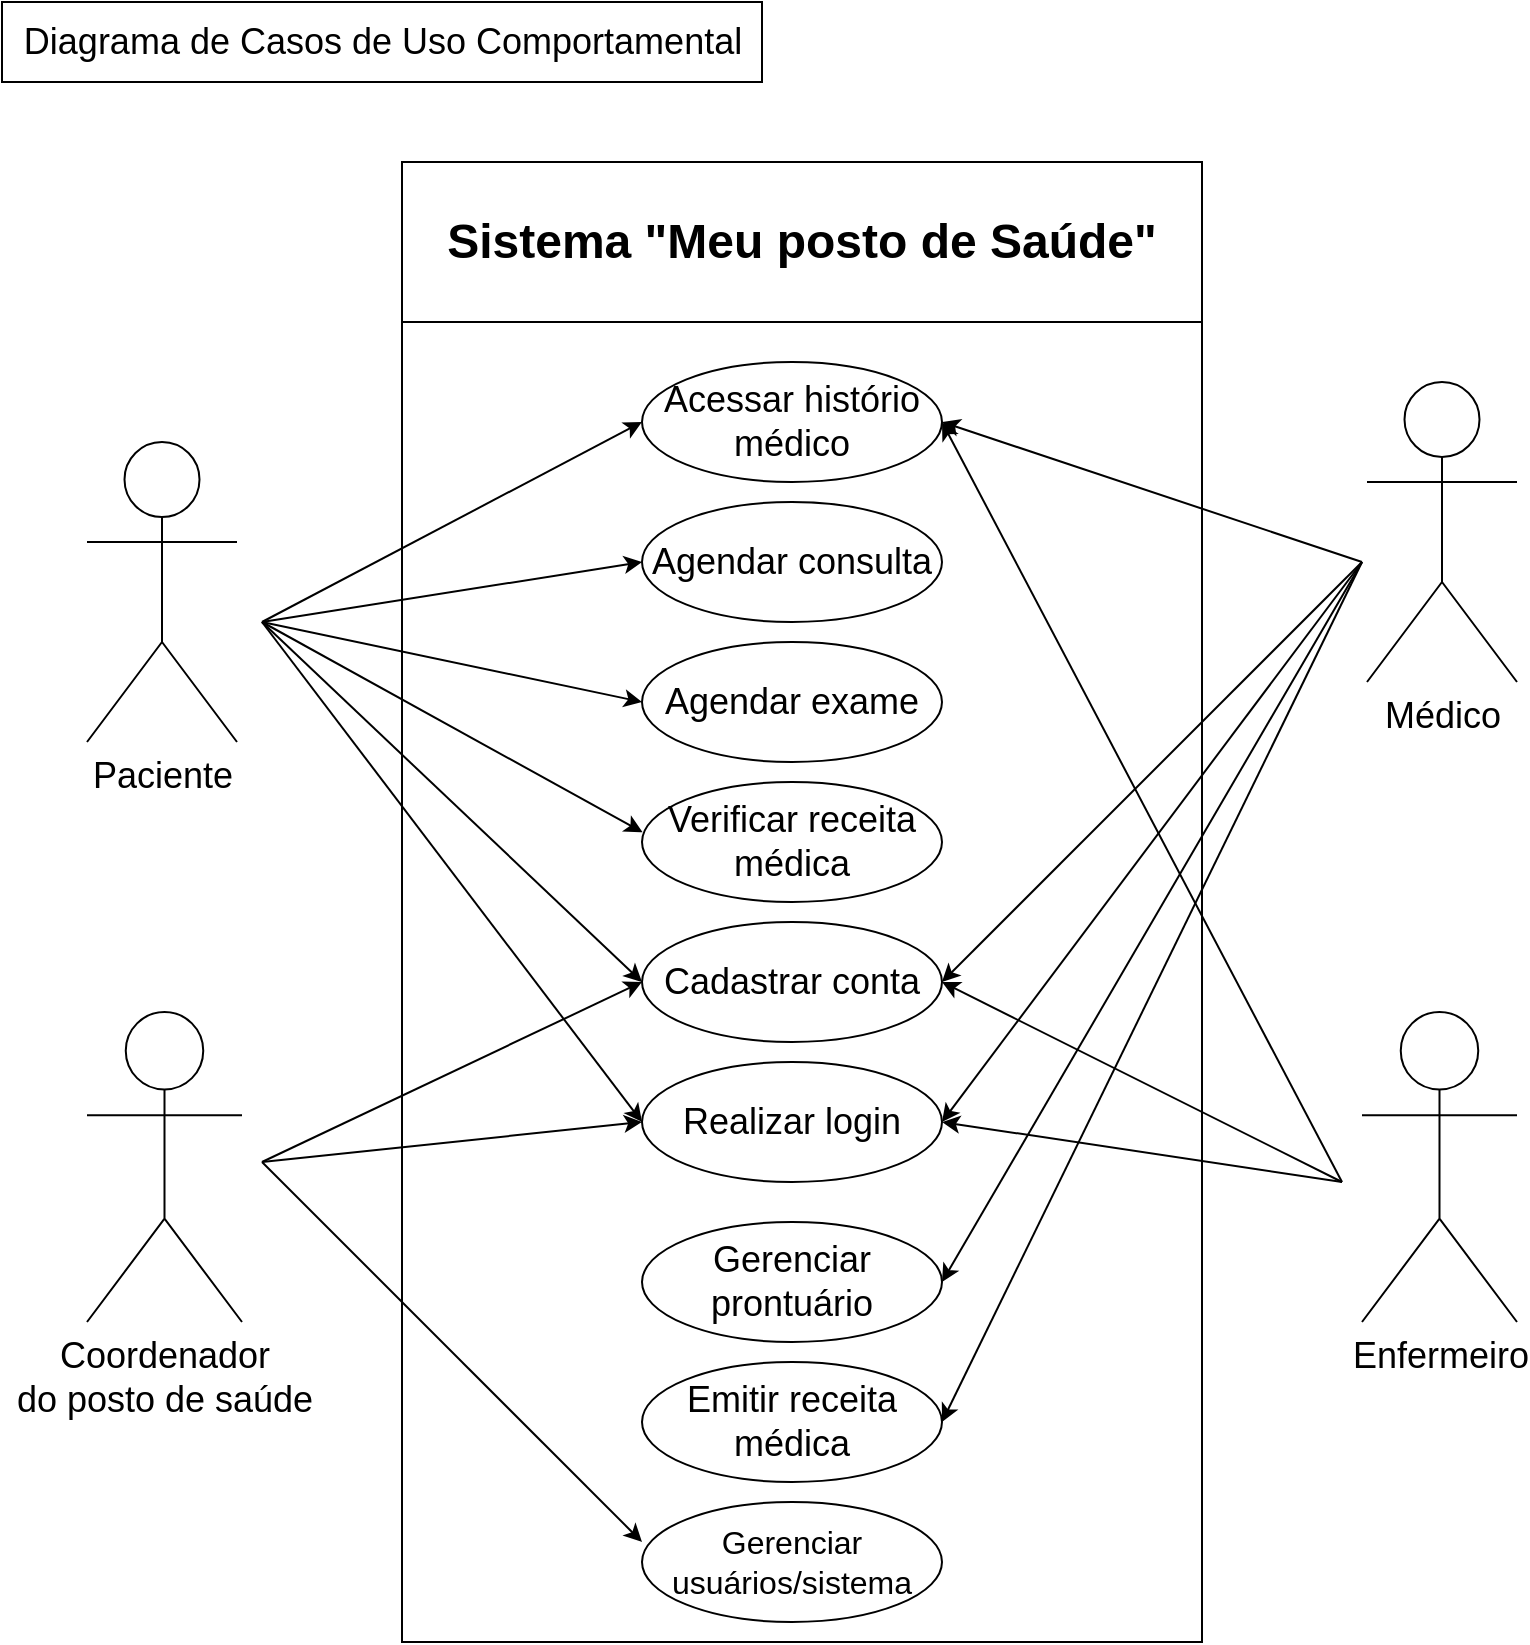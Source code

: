 <mxfile version="28.2.5">
  <diagram name="Página-1" id="CD02W3V0j9W9ODvmm2YW">
    <mxGraphModel dx="2037" dy="2230" grid="1" gridSize="10" guides="1" tooltips="1" connect="1" arrows="1" fold="1" page="1" pageScale="1" pageWidth="827" pageHeight="1169" math="0" shadow="0">
      <root>
        <mxCell id="0" />
        <mxCell id="1" parent="0" />
        <mxCell id="k_DHxyyt-Dbyr2-88p-c-59" value="" style="rounded=0;whiteSpace=wrap;html=1;" vertex="1" parent="1">
          <mxGeometry y="-40" width="380" height="40" as="geometry" />
        </mxCell>
        <mxCell id="k_DHxyyt-Dbyr2-88p-c-1" value="&lt;span style=&quot;font-size: 18px;&quot;&gt;Paciente&lt;/span&gt;" style="shape=umlActor;verticalLabelPosition=bottom;verticalAlign=top;html=1;outlineConnect=0;" vertex="1" parent="1">
          <mxGeometry x="42.5" y="180" width="75" height="150" as="geometry" />
        </mxCell>
        <mxCell id="k_DHxyyt-Dbyr2-88p-c-11" value="&lt;font style=&quot;font-size: 24px;&quot;&gt;Sistema &quot;Meu posto de Saúde&quot;&lt;/font&gt;" style="swimlane;whiteSpace=wrap;html=1;startSize=80;" vertex="1" parent="1">
          <mxGeometry x="200" y="40" width="400" height="740" as="geometry" />
        </mxCell>
        <mxCell id="k_DHxyyt-Dbyr2-88p-c-19" value="&lt;font style=&quot;font-size: 18px;&quot;&gt;Cadastrar conta&lt;/font&gt;" style="ellipse;whiteSpace=wrap;html=1;" vertex="1" parent="k_DHxyyt-Dbyr2-88p-c-11">
          <mxGeometry x="120" y="380" width="150" height="60" as="geometry" />
        </mxCell>
        <mxCell id="k_DHxyyt-Dbyr2-88p-c-21" value="&lt;font style=&quot;font-size: 18px;&quot;&gt;Realizar login&lt;/font&gt;" style="ellipse;whiteSpace=wrap;html=1;" vertex="1" parent="k_DHxyyt-Dbyr2-88p-c-11">
          <mxGeometry x="120" y="450" width="150" height="60" as="geometry" />
        </mxCell>
        <mxCell id="k_DHxyyt-Dbyr2-88p-c-22" value="&lt;font style=&quot;font-size: 18px;&quot;&gt;Agendar consulta&lt;/font&gt;" style="ellipse;whiteSpace=wrap;html=1;" vertex="1" parent="k_DHxyyt-Dbyr2-88p-c-11">
          <mxGeometry x="120" y="170" width="150" height="60" as="geometry" />
        </mxCell>
        <mxCell id="k_DHxyyt-Dbyr2-88p-c-24" value="&lt;font style=&quot;font-size: 18px;&quot;&gt;Agendar exame&lt;/font&gt;" style="ellipse;whiteSpace=wrap;html=1;" vertex="1" parent="k_DHxyyt-Dbyr2-88p-c-11">
          <mxGeometry x="120" y="240" width="150" height="60" as="geometry" />
        </mxCell>
        <mxCell id="k_DHxyyt-Dbyr2-88p-c-25" value="&lt;font style=&quot;font-size: 18px;&quot;&gt;Acessar histório médico&lt;/font&gt;" style="ellipse;whiteSpace=wrap;html=1;" vertex="1" parent="k_DHxyyt-Dbyr2-88p-c-11">
          <mxGeometry x="120" y="100" width="150" height="60" as="geometry" />
        </mxCell>
        <mxCell id="k_DHxyyt-Dbyr2-88p-c-31" value="&lt;span style=&quot;font-size: 18px;&quot;&gt;Gerenciar prontuário&lt;/span&gt;" style="ellipse;whiteSpace=wrap;html=1;" vertex="1" parent="k_DHxyyt-Dbyr2-88p-c-11">
          <mxGeometry x="120" y="530" width="150" height="60" as="geometry" />
        </mxCell>
        <mxCell id="k_DHxyyt-Dbyr2-88p-c-32" value="&lt;font style=&quot;font-size: 18px;&quot;&gt;Emitir receita médica&lt;/font&gt;" style="ellipse;whiteSpace=wrap;html=1;" vertex="1" parent="k_DHxyyt-Dbyr2-88p-c-11">
          <mxGeometry x="120" y="600" width="150" height="60" as="geometry" />
        </mxCell>
        <mxCell id="k_DHxyyt-Dbyr2-88p-c-43" value="&lt;font style=&quot;font-size: 16px;&quot;&gt;Gerenciar usuários/sistema&lt;/font&gt;" style="ellipse;whiteSpace=wrap;html=1;" vertex="1" parent="k_DHxyyt-Dbyr2-88p-c-11">
          <mxGeometry x="120" y="670" width="150" height="60" as="geometry" />
        </mxCell>
        <mxCell id="k_DHxyyt-Dbyr2-88p-c-26" value="&lt;font style=&quot;font-size: 18px;&quot;&gt;Verificar receita médica&lt;/font&gt;" style="ellipse;whiteSpace=wrap;html=1;" vertex="1" parent="k_DHxyyt-Dbyr2-88p-c-11">
          <mxGeometry x="120" y="310" width="150" height="60" as="geometry" />
        </mxCell>
        <mxCell id="k_DHxyyt-Dbyr2-88p-c-47" value="" style="endArrow=classic;html=1;rounded=0;entryX=1;entryY=0.5;entryDx=0;entryDy=0;" edge="1" parent="k_DHxyyt-Dbyr2-88p-c-11" target="k_DHxyyt-Dbyr2-88p-c-21">
          <mxGeometry width="50" height="50" relative="1" as="geometry">
            <mxPoint x="470" y="510" as="sourcePoint" />
            <mxPoint x="450" y="460" as="targetPoint" />
          </mxGeometry>
        </mxCell>
        <mxCell id="k_DHxyyt-Dbyr2-88p-c-49" value="" style="endArrow=classic;html=1;rounded=0;entryX=1;entryY=0.5;entryDx=0;entryDy=0;" edge="1" parent="k_DHxyyt-Dbyr2-88p-c-11" target="k_DHxyyt-Dbyr2-88p-c-25">
          <mxGeometry width="50" height="50" relative="1" as="geometry">
            <mxPoint x="470" y="510" as="sourcePoint" />
            <mxPoint x="370" y="280" as="targetPoint" />
          </mxGeometry>
        </mxCell>
        <mxCell id="k_DHxyyt-Dbyr2-88p-c-50" value="" style="endArrow=classic;html=1;rounded=0;entryX=1;entryY=0.5;entryDx=0;entryDy=0;" edge="1" parent="k_DHxyyt-Dbyr2-88p-c-11" target="k_DHxyyt-Dbyr2-88p-c-25">
          <mxGeometry width="50" height="50" relative="1" as="geometry">
            <mxPoint x="480" y="200" as="sourcePoint" />
            <mxPoint x="350" y="240" as="targetPoint" />
          </mxGeometry>
        </mxCell>
        <mxCell id="k_DHxyyt-Dbyr2-88p-c-51" value="" style="endArrow=classic;html=1;rounded=0;" edge="1" parent="k_DHxyyt-Dbyr2-88p-c-11">
          <mxGeometry width="50" height="50" relative="1" as="geometry">
            <mxPoint x="480" y="200" as="sourcePoint" />
            <mxPoint x="270" y="410" as="targetPoint" />
          </mxGeometry>
        </mxCell>
        <mxCell id="k_DHxyyt-Dbyr2-88p-c-52" value="" style="endArrow=classic;html=1;rounded=0;entryX=1;entryY=0.5;entryDx=0;entryDy=0;" edge="1" parent="k_DHxyyt-Dbyr2-88p-c-11" target="k_DHxyyt-Dbyr2-88p-c-21">
          <mxGeometry width="50" height="50" relative="1" as="geometry">
            <mxPoint x="480" y="200" as="sourcePoint" />
            <mxPoint x="370" y="380" as="targetPoint" />
          </mxGeometry>
        </mxCell>
        <mxCell id="k_DHxyyt-Dbyr2-88p-c-53" value="" style="endArrow=classic;html=1;rounded=0;entryX=1;entryY=0.5;entryDx=0;entryDy=0;" edge="1" parent="k_DHxyyt-Dbyr2-88p-c-11" target="k_DHxyyt-Dbyr2-88p-c-31">
          <mxGeometry width="50" height="50" relative="1" as="geometry">
            <mxPoint x="480" y="200" as="sourcePoint" />
            <mxPoint x="330" y="550" as="targetPoint" />
          </mxGeometry>
        </mxCell>
        <mxCell id="k_DHxyyt-Dbyr2-88p-c-54" value="" style="endArrow=classic;html=1;rounded=0;entryX=1;entryY=0.5;entryDx=0;entryDy=0;" edge="1" parent="k_DHxyyt-Dbyr2-88p-c-11" target="k_DHxyyt-Dbyr2-88p-c-32">
          <mxGeometry width="50" height="50" relative="1" as="geometry">
            <mxPoint x="480" y="200" as="sourcePoint" />
            <mxPoint x="350" y="590" as="targetPoint" />
          </mxGeometry>
        </mxCell>
        <mxCell id="k_DHxyyt-Dbyr2-88p-c-23" value="&lt;span style=&quot;font-size: 18px;&quot;&gt;Enfermeiro&lt;/span&gt;" style="shape=umlActor;verticalLabelPosition=bottom;verticalAlign=top;html=1;outlineConnect=0;" vertex="1" parent="1">
          <mxGeometry x="680" y="465" width="77.5" height="155" as="geometry" />
        </mxCell>
        <mxCell id="k_DHxyyt-Dbyr2-88p-c-28" value="&lt;span style=&quot;font-size: 18px;&quot;&gt;Coordenador&lt;/span&gt;&lt;div&gt;&lt;span style=&quot;font-size: 18px;&quot;&gt;do posto de saúde&lt;/span&gt;&lt;/div&gt;" style="shape=umlActor;verticalLabelPosition=bottom;verticalAlign=top;html=1;outlineConnect=0;" vertex="1" parent="1">
          <mxGeometry x="42.5" y="465" width="77.5" height="155" as="geometry" />
        </mxCell>
        <mxCell id="k_DHxyyt-Dbyr2-88p-c-29" value="&lt;span style=&quot;font-size: 18px;&quot;&gt;Médico&lt;/span&gt;" style="shape=umlActor;verticalLabelPosition=bottom;verticalAlign=top;html=1;outlineConnect=0;" vertex="1" parent="1">
          <mxGeometry x="682.5" y="150" width="75" height="150" as="geometry" />
        </mxCell>
        <mxCell id="k_DHxyyt-Dbyr2-88p-c-36" value="" style="endArrow=classic;html=1;rounded=0;entryX=0;entryY=0.5;entryDx=0;entryDy=0;" edge="1" parent="1" target="k_DHxyyt-Dbyr2-88p-c-19">
          <mxGeometry width="50" height="50" relative="1" as="geometry">
            <mxPoint x="130" y="270" as="sourcePoint" />
            <mxPoint x="300" y="180" as="targetPoint" />
          </mxGeometry>
        </mxCell>
        <mxCell id="k_DHxyyt-Dbyr2-88p-c-37" value="" style="endArrow=classic;html=1;rounded=0;entryX=0;entryY=0.5;entryDx=0;entryDy=0;" edge="1" parent="1" target="k_DHxyyt-Dbyr2-88p-c-21">
          <mxGeometry width="50" height="50" relative="1" as="geometry">
            <mxPoint x="130" y="270" as="sourcePoint" />
            <mxPoint x="400" y="290" as="targetPoint" />
          </mxGeometry>
        </mxCell>
        <mxCell id="k_DHxyyt-Dbyr2-88p-c-38" value="" style="endArrow=classic;html=1;rounded=0;entryX=0;entryY=0.5;entryDx=0;entryDy=0;" edge="1" parent="1" target="k_DHxyyt-Dbyr2-88p-c-22">
          <mxGeometry width="50" height="50" relative="1" as="geometry">
            <mxPoint x="130" y="270" as="sourcePoint" />
            <mxPoint x="350" y="290" as="targetPoint" />
          </mxGeometry>
        </mxCell>
        <mxCell id="k_DHxyyt-Dbyr2-88p-c-39" value="" style="endArrow=classic;html=1;rounded=0;entryX=0;entryY=0.5;entryDx=0;entryDy=0;" edge="1" parent="1" target="k_DHxyyt-Dbyr2-88p-c-24">
          <mxGeometry width="50" height="50" relative="1" as="geometry">
            <mxPoint x="130" y="270" as="sourcePoint" />
            <mxPoint x="420" y="370" as="targetPoint" />
          </mxGeometry>
        </mxCell>
        <mxCell id="k_DHxyyt-Dbyr2-88p-c-40" value="" style="endArrow=classic;html=1;rounded=0;entryX=0;entryY=0.5;entryDx=0;entryDy=0;" edge="1" parent="1" target="k_DHxyyt-Dbyr2-88p-c-25">
          <mxGeometry width="50" height="50" relative="1" as="geometry">
            <mxPoint x="130" y="270" as="sourcePoint" />
            <mxPoint x="400" y="490" as="targetPoint" />
          </mxGeometry>
        </mxCell>
        <mxCell id="k_DHxyyt-Dbyr2-88p-c-42" value="" style="endArrow=classic;html=1;rounded=0;entryX=0;entryY=0.333;entryDx=0;entryDy=0;entryPerimeter=0;" edge="1" parent="1" target="k_DHxyyt-Dbyr2-88p-c-43">
          <mxGeometry width="50" height="50" relative="1" as="geometry">
            <mxPoint x="130" y="540" as="sourcePoint" />
            <mxPoint x="270" y="550" as="targetPoint" />
          </mxGeometry>
        </mxCell>
        <mxCell id="k_DHxyyt-Dbyr2-88p-c-44" value="" style="endArrow=classic;html=1;rounded=0;" edge="1" parent="1">
          <mxGeometry width="50" height="50" relative="1" as="geometry">
            <mxPoint x="130" y="540" as="sourcePoint" />
            <mxPoint x="320" y="520" as="targetPoint" />
          </mxGeometry>
        </mxCell>
        <mxCell id="k_DHxyyt-Dbyr2-88p-c-45" value="" style="endArrow=classic;html=1;rounded=0;entryX=0.002;entryY=0.419;entryDx=0;entryDy=0;entryPerimeter=0;" edge="1" parent="1" target="k_DHxyyt-Dbyr2-88p-c-26">
          <mxGeometry width="50" height="50" relative="1" as="geometry">
            <mxPoint x="130" y="270" as="sourcePoint" />
            <mxPoint x="460" y="380" as="targetPoint" />
          </mxGeometry>
        </mxCell>
        <mxCell id="k_DHxyyt-Dbyr2-88p-c-46" value="" style="endArrow=classic;html=1;rounded=0;" edge="1" parent="1">
          <mxGeometry width="50" height="50" relative="1" as="geometry">
            <mxPoint x="130" y="540" as="sourcePoint" />
            <mxPoint x="320" y="450" as="targetPoint" />
          </mxGeometry>
        </mxCell>
        <mxCell id="k_DHxyyt-Dbyr2-88p-c-48" value="" style="endArrow=classic;html=1;rounded=0;entryX=1;entryY=0.5;entryDx=0;entryDy=0;" edge="1" parent="1" target="k_DHxyyt-Dbyr2-88p-c-19">
          <mxGeometry width="50" height="50" relative="1" as="geometry">
            <mxPoint x="670" y="550" as="sourcePoint" />
            <mxPoint x="680" y="420" as="targetPoint" />
          </mxGeometry>
        </mxCell>
        <mxCell id="k_DHxyyt-Dbyr2-88p-c-57" value="&lt;font style=&quot;font-size: 18px;&quot;&gt;Diagrama de Casos de Uso Comportamental&lt;/font&gt;" style="text;html=1;align=center;verticalAlign=middle;resizable=0;points=[];autosize=1;strokeColor=none;fillColor=none;" vertex="1" parent="1">
          <mxGeometry y="-40" width="380" height="40" as="geometry" />
        </mxCell>
      </root>
    </mxGraphModel>
  </diagram>
</mxfile>

